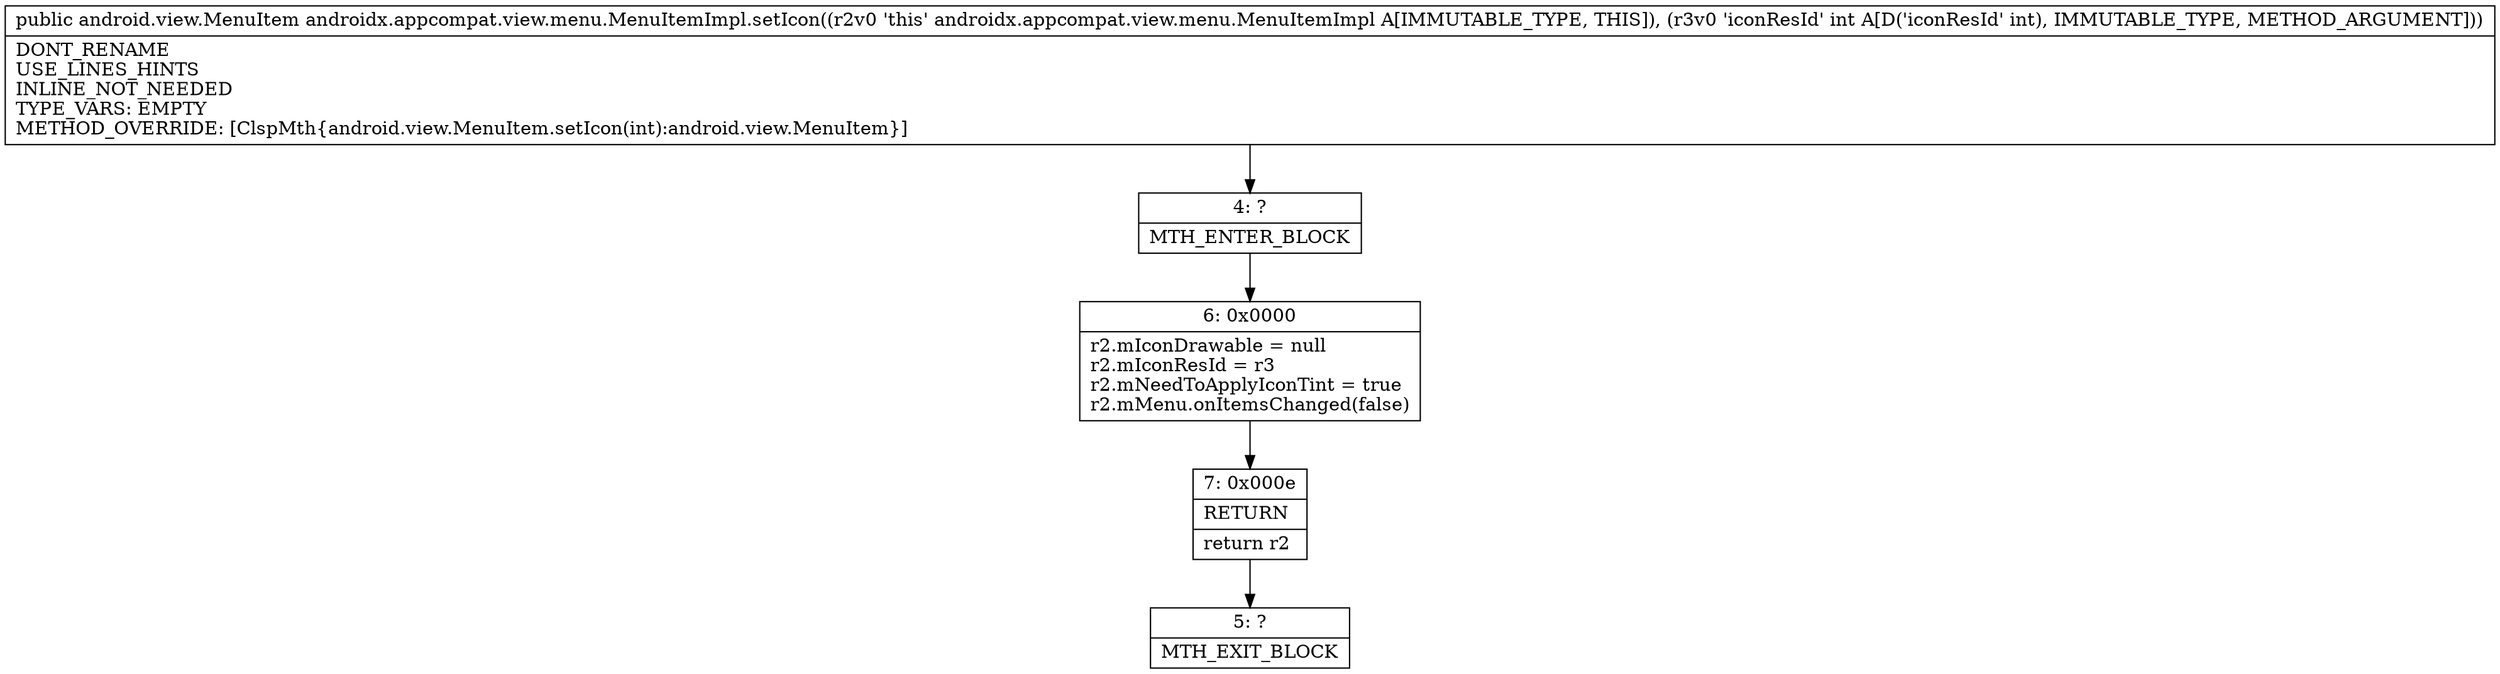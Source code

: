 digraph "CFG forandroidx.appcompat.view.menu.MenuItemImpl.setIcon(I)Landroid\/view\/MenuItem;" {
Node_4 [shape=record,label="{4\:\ ?|MTH_ENTER_BLOCK\l}"];
Node_6 [shape=record,label="{6\:\ 0x0000|r2.mIconDrawable = null\lr2.mIconResId = r3\lr2.mNeedToApplyIconTint = true\lr2.mMenu.onItemsChanged(false)\l}"];
Node_7 [shape=record,label="{7\:\ 0x000e|RETURN\l|return r2\l}"];
Node_5 [shape=record,label="{5\:\ ?|MTH_EXIT_BLOCK\l}"];
MethodNode[shape=record,label="{public android.view.MenuItem androidx.appcompat.view.menu.MenuItemImpl.setIcon((r2v0 'this' androidx.appcompat.view.menu.MenuItemImpl A[IMMUTABLE_TYPE, THIS]), (r3v0 'iconResId' int A[D('iconResId' int), IMMUTABLE_TYPE, METHOD_ARGUMENT]))  | DONT_RENAME\lUSE_LINES_HINTS\lINLINE_NOT_NEEDED\lTYPE_VARS: EMPTY\lMETHOD_OVERRIDE: [ClspMth\{android.view.MenuItem.setIcon(int):android.view.MenuItem\}]\l}"];
MethodNode -> Node_4;Node_4 -> Node_6;
Node_6 -> Node_7;
Node_7 -> Node_5;
}

